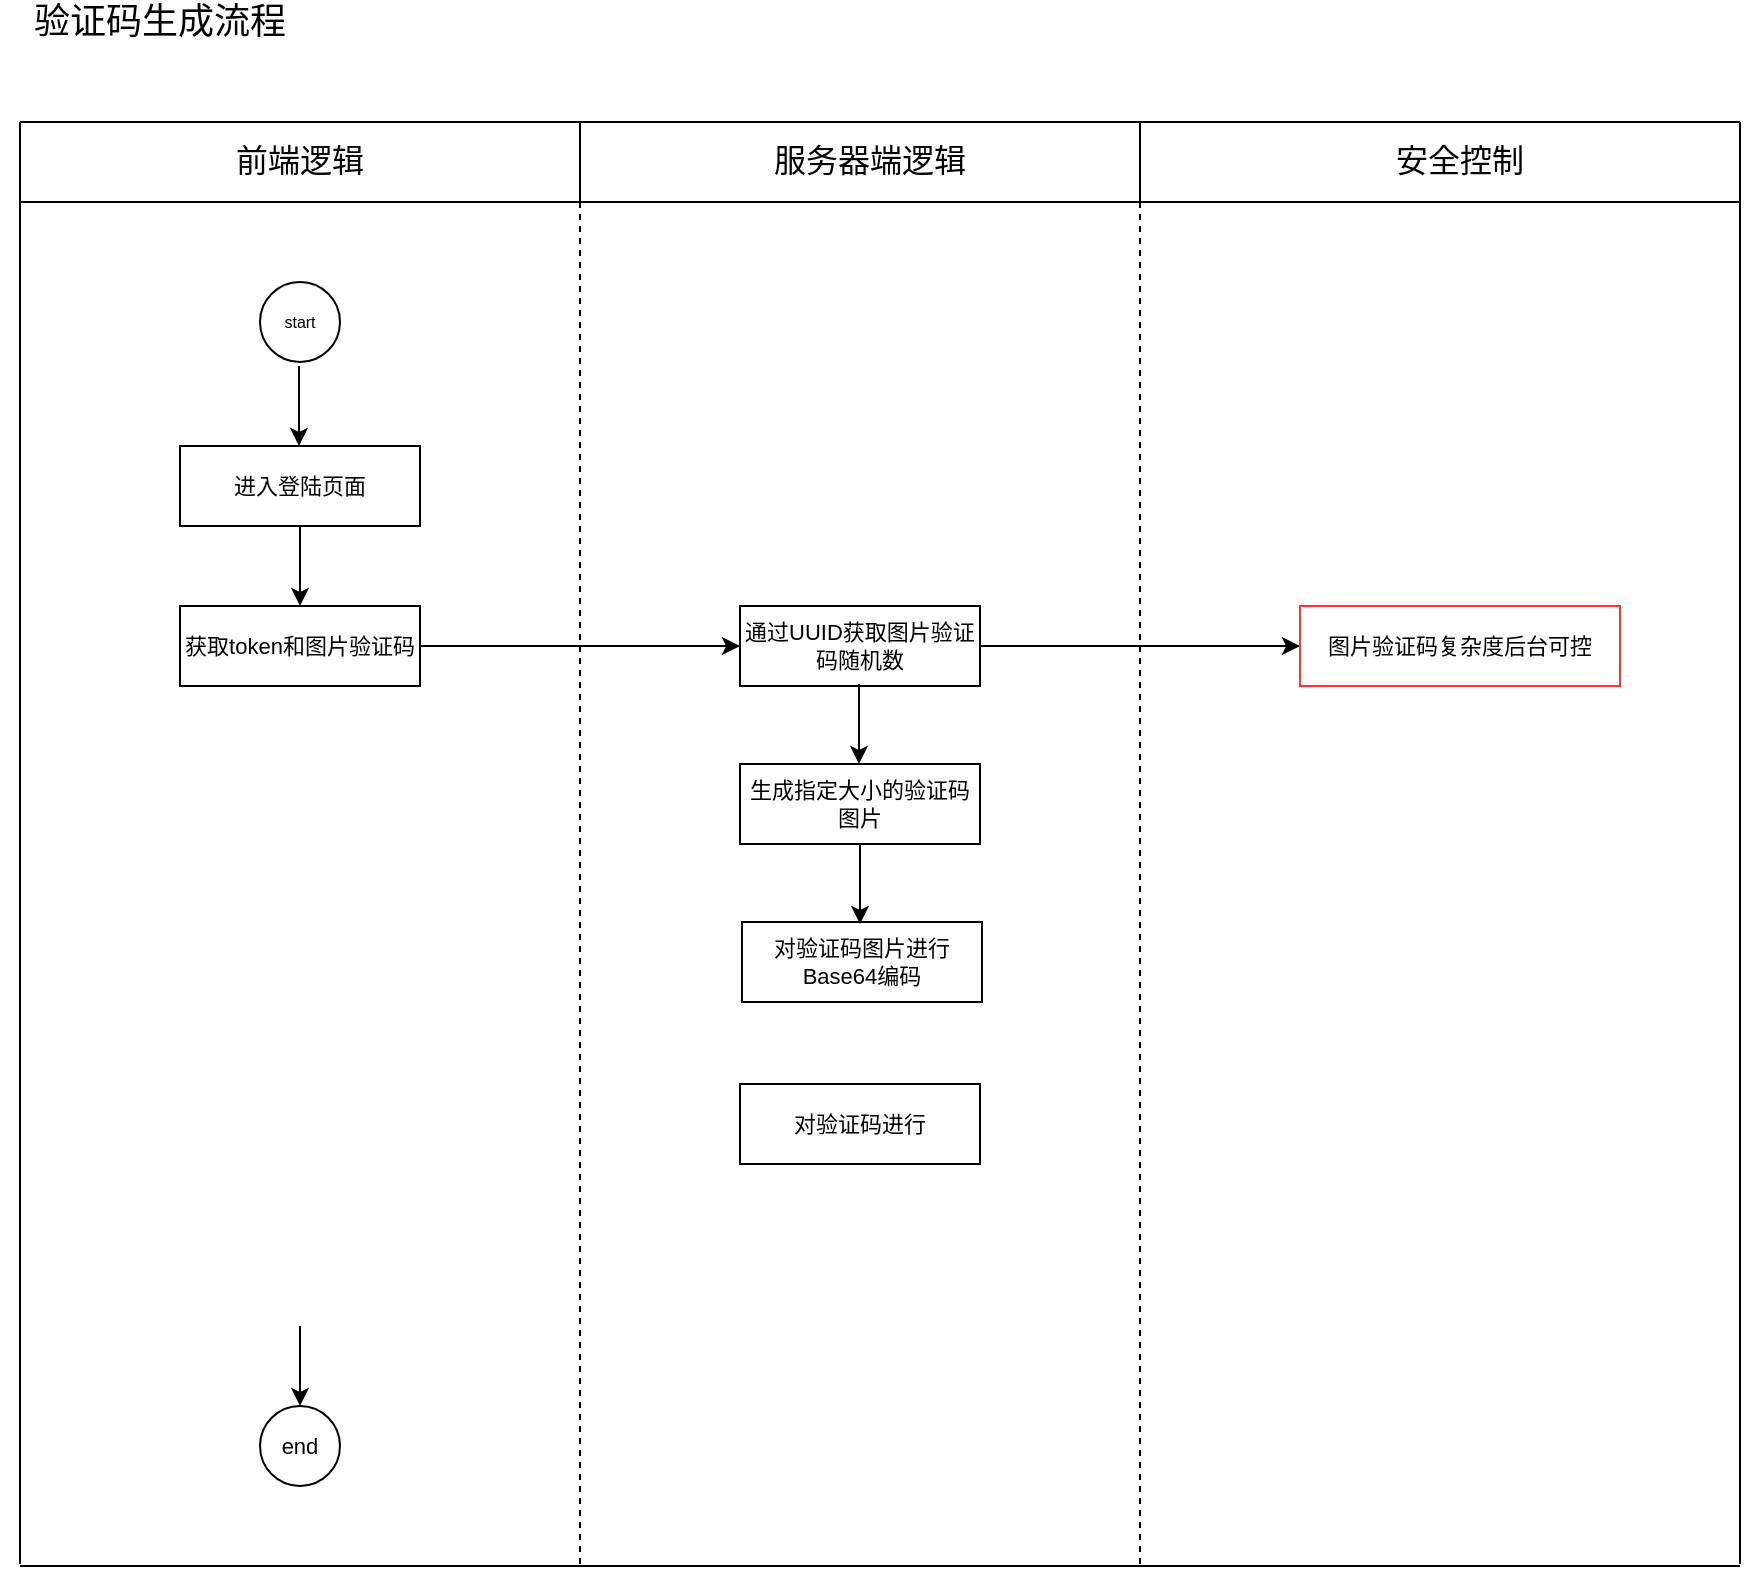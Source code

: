 <mxfile version="11.1.4" type="github"><diagram id="-4RkTLOarfBHeFCGkKiQ" name="第 1 页"><mxGraphModel dx="1550" dy="789" grid="1" gridSize="10" guides="1" tooltips="1" connect="1" arrows="1" fold="1" page="1" pageScale="1" pageWidth="827" pageHeight="1169" math="0" shadow="0"><root><mxCell id="0"/><mxCell id="1" parent="0"/><mxCell id="I20fAuEcGDYHYLFn7XqV-46" value="验证码生成流程" style="text;html=1;strokeColor=none;fillColor=none;align=center;verticalAlign=middle;whiteSpace=wrap;rounded=0;fontSize=18;" vertex="1" parent="1"><mxGeometry x="29" y="339" width="160" height="20" as="geometry"/></mxCell><mxCell id="I20fAuEcGDYHYLFn7XqV-47" value="start" style="ellipse;whiteSpace=wrap;html=1;aspect=fixed;fontSize=8;" vertex="1" parent="1"><mxGeometry x="159" y="479" width="40" height="40" as="geometry"/></mxCell><mxCell id="I20fAuEcGDYHYLFn7XqV-48" value="进入登陆页面" style="rounded=0;whiteSpace=wrap;html=1;fontSize=11;" vertex="1" parent="1"><mxGeometry x="119" y="561" width="120" height="40" as="geometry"/></mxCell><mxCell id="I20fAuEcGDYHYLFn7XqV-50" value="" style="endArrow=none;html=1;fontSize=11;dashed=1;" edge="1" parent="1"><mxGeometry width="50" height="50" relative="1" as="geometry"><mxPoint x="319" y="1120" as="sourcePoint"/><mxPoint x="319" y="439" as="targetPoint"/></mxGeometry></mxCell><mxCell id="I20fAuEcGDYHYLFn7XqV-51" value="" style="endArrow=none;html=1;fontSize=11;dashed=1;" edge="1" parent="1"><mxGeometry width="50" height="50" relative="1" as="geometry"><mxPoint x="599" y="1120" as="sourcePoint"/><mxPoint x="599" y="439" as="targetPoint"/></mxGeometry></mxCell><mxCell id="I20fAuEcGDYHYLFn7XqV-52" value="" style="endArrow=none;html=1;fontSize=11;" edge="1" parent="1"><mxGeometry width="50" height="50" relative="1" as="geometry"><mxPoint x="39" y="1120" as="sourcePoint"/><mxPoint x="39.0" y="439" as="targetPoint"/></mxGeometry></mxCell><mxCell id="I20fAuEcGDYHYLFn7XqV-54" value="" style="endArrow=classic;html=1;fontSize=11;" edge="1" parent="1"><mxGeometry width="50" height="50" relative="1" as="geometry"><mxPoint x="178.5" y="521" as="sourcePoint"/><mxPoint x="178.5" y="561" as="targetPoint"/></mxGeometry></mxCell><mxCell id="I20fAuEcGDYHYLFn7XqV-66" value="生成指定大小的验证码图片" style="rounded=0;whiteSpace=wrap;html=1;fontSize=11;" vertex="1" parent="1"><mxGeometry x="399" y="720" width="120" height="40" as="geometry"/></mxCell><mxCell id="I20fAuEcGDYHYLFn7XqV-68" value="end" style="ellipse;whiteSpace=wrap;html=1;aspect=fixed;fontSize=11;" vertex="1" parent="1"><mxGeometry x="159" y="1041" width="40" height="40" as="geometry"/></mxCell><mxCell id="I20fAuEcGDYHYLFn7XqV-69" value="" style="endArrow=classic;html=1;fontSize=11;" edge="1" parent="1"><mxGeometry width="50" height="50" relative="1" as="geometry"><mxPoint x="179" y="1001" as="sourcePoint"/><mxPoint x="179" y="1041" as="targetPoint"/></mxGeometry></mxCell><mxCell id="I20fAuEcGDYHYLFn7XqV-70" value="" style="endArrow=none;html=1;fontSize=11;" edge="1" parent="1"><mxGeometry width="50" height="50" relative="1" as="geometry"><mxPoint x="39" y="439" as="sourcePoint"/><mxPoint x="899" y="439" as="targetPoint"/></mxGeometry></mxCell><mxCell id="I20fAuEcGDYHYLFn7XqV-71" value="" style="endArrow=none;html=1;fontSize=11;" edge="1" parent="1"><mxGeometry width="50" height="50" relative="1" as="geometry"><mxPoint x="39" y="399" as="sourcePoint"/><mxPoint x="899" y="399" as="targetPoint"/></mxGeometry></mxCell><mxCell id="I20fAuEcGDYHYLFn7XqV-72" value="" style="endArrow=none;html=1;fontSize=11;" edge="1" parent="1"><mxGeometry width="50" height="50" relative="1" as="geometry"><mxPoint x="319" y="439" as="sourcePoint"/><mxPoint x="319" y="399" as="targetPoint"/></mxGeometry></mxCell><mxCell id="I20fAuEcGDYHYLFn7XqV-73" value="" style="endArrow=none;html=1;fontSize=11;" edge="1" parent="1"><mxGeometry width="50" height="50" relative="1" as="geometry"><mxPoint x="599" y="439" as="sourcePoint"/><mxPoint x="599" y="399" as="targetPoint"/></mxGeometry></mxCell><mxCell id="I20fAuEcGDYHYLFn7XqV-74" value="" style="endArrow=none;html=1;fontSize=11;" edge="1" parent="1"><mxGeometry width="50" height="50" relative="1" as="geometry"><mxPoint x="39" y="439" as="sourcePoint"/><mxPoint x="39" y="399" as="targetPoint"/></mxGeometry></mxCell><mxCell id="I20fAuEcGDYHYLFn7XqV-75" value="" style="endArrow=none;html=1;fontSize=11;" edge="1" parent="1"><mxGeometry width="50" height="50" relative="1" as="geometry"><mxPoint x="899" y="1120" as="sourcePoint"/><mxPoint x="899" y="399" as="targetPoint"/></mxGeometry></mxCell><mxCell id="I20fAuEcGDYHYLFn7XqV-76" value="前端逻辑" style="text;html=1;strokeColor=none;fillColor=none;align=center;verticalAlign=middle;whiteSpace=wrap;rounded=0;fontSize=16;" vertex="1" parent="1"><mxGeometry x="139" y="408" width="80" height="20" as="geometry"/></mxCell><mxCell id="I20fAuEcGDYHYLFn7XqV-77" value="服务器端逻辑" style="text;html=1;strokeColor=none;fillColor=none;align=center;verticalAlign=middle;whiteSpace=wrap;rounded=0;fontSize=16;" vertex="1" parent="1"><mxGeometry x="409" y="408" width="110" height="20" as="geometry"/></mxCell><mxCell id="I20fAuEcGDYHYLFn7XqV-78" value="安全控制" style="text;html=1;strokeColor=none;fillColor=none;align=center;verticalAlign=middle;whiteSpace=wrap;rounded=0;fontSize=16;" vertex="1" parent="1"><mxGeometry x="704" y="408" width="110" height="20" as="geometry"/></mxCell><mxCell id="I20fAuEcGDYHYLFn7XqV-79" value="" style="endArrow=none;html=1;fontSize=11;" edge="1" parent="1"><mxGeometry width="50" height="50" relative="1" as="geometry"><mxPoint x="39" y="1121" as="sourcePoint"/><mxPoint x="899" y="1121" as="targetPoint"/></mxGeometry></mxCell><mxCell id="I20fAuEcGDYHYLFn7XqV-84" value="" style="endArrow=classic;html=1;fontSize=11;entryX=0;entryY=0.5;entryDx=0;entryDy=0;exitX=1;exitY=0.5;exitDx=0;exitDy=0;" edge="1" parent="1"><mxGeometry width="50" height="50" relative="1" as="geometry"><mxPoint x="519" y="661" as="sourcePoint"/><mxPoint x="679" y="661" as="targetPoint"/></mxGeometry></mxCell><mxCell id="I20fAuEcGDYHYLFn7XqV-87" value="图片验证码复杂度后台可控" style="rounded=0;whiteSpace=wrap;html=1;fontSize=11;strokeColor=#FF3333;" vertex="1" parent="1"><mxGeometry x="679" y="641" width="160" height="40" as="geometry"/></mxCell><mxCell id="I20fAuEcGDYHYLFn7XqV-90" value="" style="endArrow=classic;html=1;fontSize=11;entryX=0;entryY=0.5;entryDx=0;entryDy=0;exitX=1;exitY=0.5;exitDx=0;exitDy=0;" edge="1" parent="1"><mxGeometry width="50" height="50" relative="1" as="geometry"><mxPoint x="239" y="661" as="sourcePoint"/><mxPoint x="399" y="661" as="targetPoint"/></mxGeometry></mxCell><mxCell id="I20fAuEcGDYHYLFn7XqV-92" value="获取token和图片验证码" style="rounded=0;whiteSpace=wrap;html=1;fontSize=11;" vertex="1" parent="1"><mxGeometry x="119" y="641" width="120" height="40" as="geometry"/></mxCell><mxCell id="I20fAuEcGDYHYLFn7XqV-93" value="" style="endArrow=classic;html=1;fontSize=11;" edge="1" parent="1"><mxGeometry width="50" height="50" relative="1" as="geometry"><mxPoint x="179" y="601" as="sourcePoint"/><mxPoint x="179" y="641" as="targetPoint"/></mxGeometry></mxCell><mxCell id="I20fAuEcGDYHYLFn7XqV-94" value="通过UUID获取图片验证码随机数" style="rounded=0;whiteSpace=wrap;html=1;fontSize=11;" vertex="1" parent="1"><mxGeometry x="399" y="641" width="120" height="40" as="geometry"/></mxCell><mxCell id="I20fAuEcGDYHYLFn7XqV-95" value="" style="endArrow=classic;html=1;fontSize=11;" edge="1" parent="1"><mxGeometry width="50" height="50" relative="1" as="geometry"><mxPoint x="458.5" y="680" as="sourcePoint"/><mxPoint x="458.5" y="720" as="targetPoint"/></mxGeometry></mxCell><mxCell id="I20fAuEcGDYHYLFn7XqV-96" value="对验证码图片进行Base64编码" style="rounded=0;whiteSpace=wrap;html=1;fontSize=11;" vertex="1" parent="1"><mxGeometry x="400" y="799" width="120" height="40" as="geometry"/></mxCell><mxCell id="I20fAuEcGDYHYLFn7XqV-99" value="" style="endArrow=classic;html=1;fontSize=11;" edge="1" parent="1"><mxGeometry width="50" height="50" relative="1" as="geometry"><mxPoint x="459" y="760" as="sourcePoint"/><mxPoint x="459" y="800" as="targetPoint"/></mxGeometry></mxCell><mxCell id="I20fAuEcGDYHYLFn7XqV-100" value="对验证码进行" style="rounded=0;whiteSpace=wrap;html=1;fontSize=11;" vertex="1" parent="1"><mxGeometry x="399" y="880" width="120" height="40" as="geometry"/></mxCell></root></mxGraphModel></diagram></mxfile>